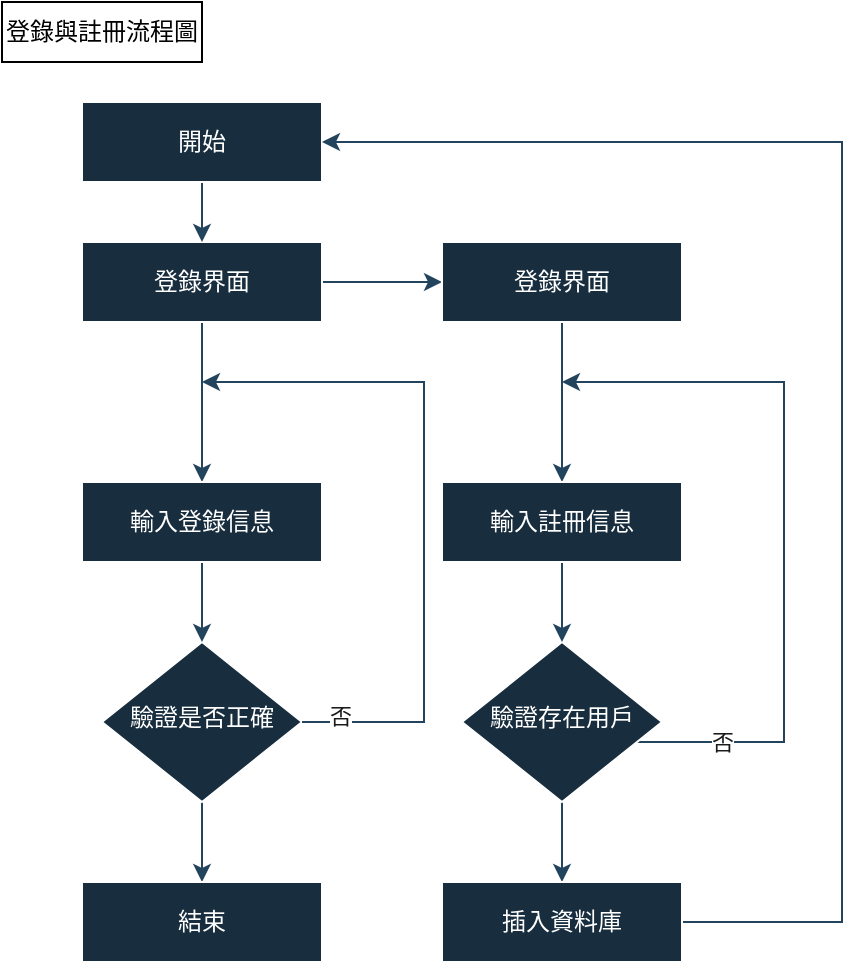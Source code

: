 <mxfile version="24.8.6">
  <diagram id="C5RBs43oDa-KdzZeNtuy" name="Page-1">
    <mxGraphModel dx="1197" dy="794" grid="1" gridSize="20" guides="1" tooltips="1" connect="1" arrows="1" fold="1" page="1" pageScale="1" pageWidth="827" pageHeight="1169" math="0" shadow="0">
      <root>
        <mxCell id="WIyWlLk6GJQsqaUBKTNV-0" />
        <mxCell id="WIyWlLk6GJQsqaUBKTNV-1" parent="WIyWlLk6GJQsqaUBKTNV-0" />
        <mxCell id="65FUWWQ8Uq3dsLBlucTP-4" value="" style="edgeStyle=orthogonalEdgeStyle;rounded=0;orthogonalLoop=1;jettySize=auto;html=1;labelBackgroundColor=none;strokeColor=#23445D;fontColor=default;" parent="WIyWlLk6GJQsqaUBKTNV-1" source="WIyWlLk6GJQsqaUBKTNV-3" target="65FUWWQ8Uq3dsLBlucTP-3" edge="1">
          <mxGeometry relative="1" as="geometry" />
        </mxCell>
        <mxCell id="65FUWWQ8Uq3dsLBlucTP-19" value="" style="edgeStyle=orthogonalEdgeStyle;rounded=0;orthogonalLoop=1;jettySize=auto;html=1;labelBackgroundColor=none;strokeColor=#23445D;fontColor=default;" parent="WIyWlLk6GJQsqaUBKTNV-1" source="WIyWlLk6GJQsqaUBKTNV-3" target="65FUWWQ8Uq3dsLBlucTP-10" edge="1">
          <mxGeometry relative="1" as="geometry" />
        </mxCell>
        <mxCell id="WIyWlLk6GJQsqaUBKTNV-3" value="登錄界面" style="rounded=0;whiteSpace=wrap;html=1;fontSize=12;glass=0;strokeWidth=1;shadow=0;labelBackgroundColor=none;fillColor=#182E3E;strokeColor=#FFFFFF;fontColor=#FFFFFF;" parent="WIyWlLk6GJQsqaUBKTNV-1" vertex="1">
          <mxGeometry x="180" y="150" width="120" height="40" as="geometry" />
        </mxCell>
        <mxCell id="65FUWWQ8Uq3dsLBlucTP-8" value="" style="edgeStyle=orthogonalEdgeStyle;rounded=0;orthogonalLoop=1;jettySize=auto;html=1;labelBackgroundColor=none;strokeColor=#23445D;fontColor=default;" parent="WIyWlLk6GJQsqaUBKTNV-1" source="WIyWlLk6GJQsqaUBKTNV-6" target="65FUWWQ8Uq3dsLBlucTP-7" edge="1">
          <mxGeometry relative="1" as="geometry" />
        </mxCell>
        <mxCell id="WIyWlLk6GJQsqaUBKTNV-6" value="驗證是否正確" style="rhombus;whiteSpace=wrap;html=1;shadow=0;fontFamily=Helvetica;fontSize=12;align=center;strokeWidth=1;spacing=6;spacingTop=-4;labelBackgroundColor=none;fillColor=#182E3E;strokeColor=#FFFFFF;fontColor=#FFFFFF;rounded=0;" parent="WIyWlLk6GJQsqaUBKTNV-1" vertex="1">
          <mxGeometry x="190" y="350" width="100" height="80" as="geometry" />
        </mxCell>
        <mxCell id="65FUWWQ8Uq3dsLBlucTP-0" value="登錄與註冊流程圖" style="text;html=1;align=center;verticalAlign=middle;whiteSpace=wrap;rounded=0;labelBackgroundColor=none;fillColor=none;strokeColor=default;" parent="WIyWlLk6GJQsqaUBKTNV-1" vertex="1">
          <mxGeometry x="140" y="30" width="100" height="30" as="geometry" />
        </mxCell>
        <mxCell id="65FUWWQ8Uq3dsLBlucTP-2" value="" style="edgeStyle=orthogonalEdgeStyle;rounded=0;orthogonalLoop=1;jettySize=auto;html=1;labelBackgroundColor=none;strokeColor=#23445D;fontColor=default;" parent="WIyWlLk6GJQsqaUBKTNV-1" source="65FUWWQ8Uq3dsLBlucTP-1" target="WIyWlLk6GJQsqaUBKTNV-3" edge="1">
          <mxGeometry relative="1" as="geometry" />
        </mxCell>
        <mxCell id="65FUWWQ8Uq3dsLBlucTP-1" value="開始" style="rounded=0;whiteSpace=wrap;html=1;fontSize=12;glass=0;strokeWidth=1;shadow=0;labelBackgroundColor=none;fillColor=#182E3E;strokeColor=#FFFFFF;fontColor=#FFFFFF;" parent="WIyWlLk6GJQsqaUBKTNV-1" vertex="1">
          <mxGeometry x="180" y="80" width="120" height="40" as="geometry" />
        </mxCell>
        <mxCell id="65FUWWQ8Uq3dsLBlucTP-6" value="" style="edgeStyle=orthogonalEdgeStyle;rounded=0;orthogonalLoop=1;jettySize=auto;html=1;labelBackgroundColor=none;strokeColor=#23445D;fontColor=default;" parent="WIyWlLk6GJQsqaUBKTNV-1" source="65FUWWQ8Uq3dsLBlucTP-3" target="WIyWlLk6GJQsqaUBKTNV-6" edge="1">
          <mxGeometry relative="1" as="geometry" />
        </mxCell>
        <mxCell id="65FUWWQ8Uq3dsLBlucTP-3" value="輸入登錄信息" style="rounded=0;whiteSpace=wrap;html=1;fontSize=12;glass=0;strokeWidth=1;shadow=0;labelBackgroundColor=none;fillColor=#182E3E;strokeColor=#FFFFFF;fontColor=#FFFFFF;" parent="WIyWlLk6GJQsqaUBKTNV-1" vertex="1">
          <mxGeometry x="180" y="270" width="120" height="40" as="geometry" />
        </mxCell>
        <mxCell id="65FUWWQ8Uq3dsLBlucTP-7" value="結束" style="rounded=0;whiteSpace=wrap;html=1;fontSize=12;glass=0;strokeWidth=1;shadow=0;labelBackgroundColor=none;fillColor=#182E3E;strokeColor=#FFFFFF;fontColor=#FFFFFF;" parent="WIyWlLk6GJQsqaUBKTNV-1" vertex="1">
          <mxGeometry x="180" y="470" width="120" height="40" as="geometry" />
        </mxCell>
        <mxCell id="65FUWWQ8Uq3dsLBlucTP-9" value="" style="edgeStyle=orthogonalEdgeStyle;rounded=0;orthogonalLoop=1;jettySize=auto;html=1;labelBackgroundColor=none;strokeColor=#23445D;fontColor=default;" parent="WIyWlLk6GJQsqaUBKTNV-1" source="65FUWWQ8Uq3dsLBlucTP-10" target="65FUWWQ8Uq3dsLBlucTP-17" edge="1">
          <mxGeometry relative="1" as="geometry" />
        </mxCell>
        <mxCell id="65FUWWQ8Uq3dsLBlucTP-10" value="登錄界面" style="rounded=0;whiteSpace=wrap;html=1;fontSize=12;glass=0;strokeWidth=1;shadow=0;labelBackgroundColor=none;fillColor=#182E3E;strokeColor=#FFFFFF;fontColor=#FFFFFF;" parent="WIyWlLk6GJQsqaUBKTNV-1" vertex="1">
          <mxGeometry x="360" y="150" width="120" height="40" as="geometry" />
        </mxCell>
        <mxCell id="65FUWWQ8Uq3dsLBlucTP-11" value="" style="edgeStyle=orthogonalEdgeStyle;rounded=0;orthogonalLoop=1;jettySize=auto;html=1;labelBackgroundColor=none;strokeColor=#23445D;fontColor=default;" parent="WIyWlLk6GJQsqaUBKTNV-1" source="65FUWWQ8Uq3dsLBlucTP-12" target="65FUWWQ8Uq3dsLBlucTP-18" edge="1">
          <mxGeometry relative="1" as="geometry" />
        </mxCell>
        <mxCell id="65FUWWQ8Uq3dsLBlucTP-28" style="edgeStyle=orthogonalEdgeStyle;rounded=0;orthogonalLoop=1;jettySize=auto;html=1;labelBackgroundColor=none;strokeColor=#23445D;fontColor=default;" parent="WIyWlLk6GJQsqaUBKTNV-1" source="65FUWWQ8Uq3dsLBlucTP-12" edge="1">
          <mxGeometry relative="1" as="geometry">
            <mxPoint x="420" y="220" as="targetPoint" />
            <Array as="points">
              <mxPoint x="531" y="400" />
              <mxPoint x="531" y="220" />
            </Array>
          </mxGeometry>
        </mxCell>
        <mxCell id="2t22LmnENaPdfXDXKKLD-1" value="否" style="edgeLabel;html=1;align=center;verticalAlign=middle;resizable=0;points=[];strokeColor=#FFFFFF;fontColor=#1A1A1A;fillColor=#182E3E;" vertex="1" connectable="0" parent="65FUWWQ8Uq3dsLBlucTP-28">
          <mxGeometry x="-0.766" relative="1" as="geometry">
            <mxPoint as="offset" />
          </mxGeometry>
        </mxCell>
        <mxCell id="65FUWWQ8Uq3dsLBlucTP-12" value="驗證存在用戶" style="rhombus;whiteSpace=wrap;html=1;shadow=0;fontFamily=Helvetica;fontSize=12;align=center;strokeWidth=1;spacing=6;spacingTop=-4;labelBackgroundColor=none;fillColor=#182E3E;strokeColor=#FFFFFF;fontColor=#FFFFFF;rounded=0;" parent="WIyWlLk6GJQsqaUBKTNV-1" vertex="1">
          <mxGeometry x="370" y="350" width="100" height="80" as="geometry" />
        </mxCell>
        <mxCell id="65FUWWQ8Uq3dsLBlucTP-16" value="" style="edgeStyle=orthogonalEdgeStyle;rounded=0;orthogonalLoop=1;jettySize=auto;html=1;labelBackgroundColor=none;strokeColor=#23445D;fontColor=default;" parent="WIyWlLk6GJQsqaUBKTNV-1" source="65FUWWQ8Uq3dsLBlucTP-17" target="65FUWWQ8Uq3dsLBlucTP-12" edge="1">
          <mxGeometry relative="1" as="geometry" />
        </mxCell>
        <mxCell id="65FUWWQ8Uq3dsLBlucTP-17" value="輸入註冊信息" style="rounded=0;whiteSpace=wrap;html=1;fontSize=12;glass=0;strokeWidth=1;shadow=0;labelBackgroundColor=none;fillColor=#182E3E;strokeColor=#FFFFFF;fontColor=#FFFFFF;" parent="WIyWlLk6GJQsqaUBKTNV-1" vertex="1">
          <mxGeometry x="360" y="270" width="120" height="40" as="geometry" />
        </mxCell>
        <mxCell id="65FUWWQ8Uq3dsLBlucTP-20" style="edgeStyle=orthogonalEdgeStyle;rounded=0;orthogonalLoop=1;jettySize=auto;html=1;entryX=1;entryY=0.5;entryDx=0;entryDy=0;labelBackgroundColor=none;strokeColor=#23445D;fontColor=default;" parent="WIyWlLk6GJQsqaUBKTNV-1" source="65FUWWQ8Uq3dsLBlucTP-18" target="65FUWWQ8Uq3dsLBlucTP-1" edge="1">
          <mxGeometry relative="1" as="geometry">
            <Array as="points">
              <mxPoint x="560" y="490" />
              <mxPoint x="560" y="100" />
            </Array>
          </mxGeometry>
        </mxCell>
        <mxCell id="65FUWWQ8Uq3dsLBlucTP-18" value="插入資料庫" style="rounded=0;whiteSpace=wrap;html=1;fontSize=12;glass=0;strokeWidth=1;shadow=0;labelBackgroundColor=none;fillColor=#182E3E;strokeColor=#FFFFFF;fontColor=#FFFFFF;" parent="WIyWlLk6GJQsqaUBKTNV-1" vertex="1">
          <mxGeometry x="360" y="470" width="120" height="40" as="geometry" />
        </mxCell>
        <mxCell id="65FUWWQ8Uq3dsLBlucTP-32" style="edgeStyle=orthogonalEdgeStyle;rounded=0;orthogonalLoop=1;jettySize=auto;html=1;labelBackgroundColor=none;strokeColor=#23445D;fontColor=default;" parent="WIyWlLk6GJQsqaUBKTNV-1" edge="1">
          <mxGeometry relative="1" as="geometry">
            <mxPoint x="240" y="220" as="targetPoint" />
            <mxPoint x="290" y="390" as="sourcePoint" />
            <Array as="points">
              <mxPoint x="351" y="390" />
            </Array>
          </mxGeometry>
        </mxCell>
        <mxCell id="2t22LmnENaPdfXDXKKLD-0" value="否" style="edgeLabel;html=1;align=center;verticalAlign=middle;resizable=0;points=[];strokeColor=#FFFFFF;fontColor=#1A1A1A;fillColor=#182E3E;" vertex="1" connectable="0" parent="65FUWWQ8Uq3dsLBlucTP-32">
          <mxGeometry x="-0.891" y="3" relative="1" as="geometry">
            <mxPoint as="offset" />
          </mxGeometry>
        </mxCell>
      </root>
    </mxGraphModel>
  </diagram>
</mxfile>
